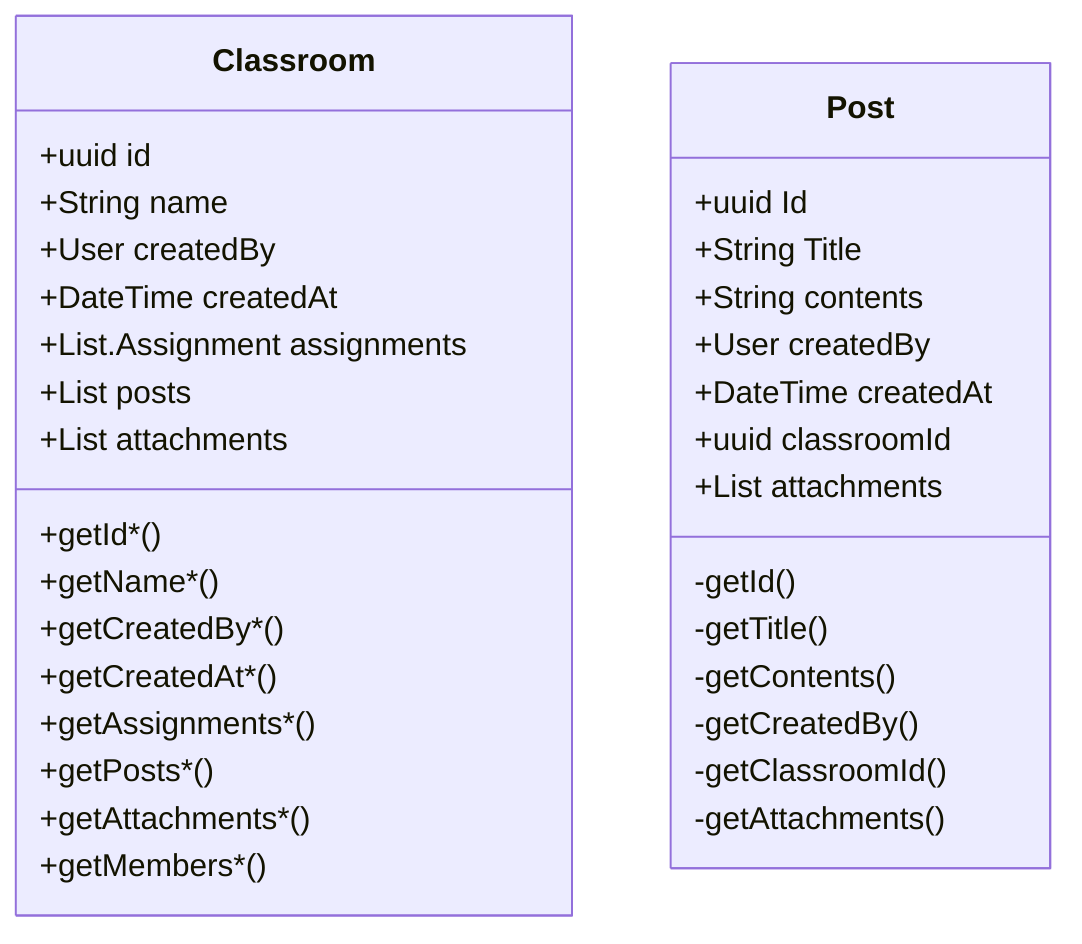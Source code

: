 classDiagram

    class Classroom{
      +uuid id
      +String name
      +User createdBy
      +DateTime createdAt
      +List.Assignment assignments
      +List<Post> posts
      +List<Attachment> attachments

      
      +getId*()
      +getName*()
      +getCreatedBy*()
      +getCreatedAt*()
      +getAssignments*()
      +getPosts*()
      +getAttachments*()
      +getMembers*()
    }

    class Post{
      +uuid Id
      +String Title
      +String contents
      +User createdBy
      +DateTime createdAt
      +uuid classroomId
      +List<Attachment> attachments

      -getId()
      -getTitle()
      -getContents()
      -getCreatedBy()
      -getClassroomId()
      -getAttachments()
    }